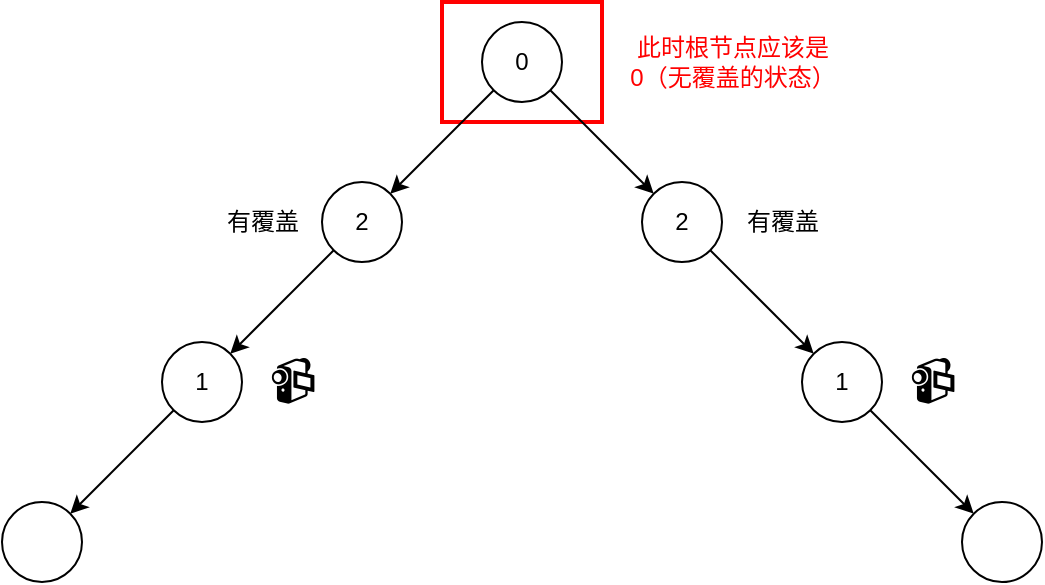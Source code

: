 <mxfile version="24.7.17">
  <diagram name="第 1 页" id="dGZ7_0ZqSFJEBM9JaN7V">
    <mxGraphModel dx="954" dy="727" grid="1" gridSize="10" guides="1" tooltips="1" connect="1" arrows="1" fold="1" page="1" pageScale="1" pageWidth="827" pageHeight="1169" math="0" shadow="0">
      <root>
        <mxCell id="0" />
        <mxCell id="1" parent="0" />
        <mxCell id="fj96Dywyb39PIthuMJW8-1" value="" style="rounded=0;whiteSpace=wrap;html=1;strokeColor=#FF0000;strokeWidth=2;" vertex="1" parent="1">
          <mxGeometry x="260" y="110" width="80" height="60" as="geometry" />
        </mxCell>
        <mxCell id="fj96Dywyb39PIthuMJW8-4" value="" style="ellipse;whiteSpace=wrap;html=1;aspect=fixed;" vertex="1" parent="1">
          <mxGeometry x="520" y="360" width="40" height="40" as="geometry" />
        </mxCell>
        <mxCell id="fj96Dywyb39PIthuMJW8-5" value="1" style="ellipse;whiteSpace=wrap;html=1;aspect=fixed;" vertex="1" parent="1">
          <mxGeometry x="440" y="280" width="40" height="40" as="geometry" />
        </mxCell>
        <mxCell id="fj96Dywyb39PIthuMJW8-6" value="" style="ellipse;whiteSpace=wrap;html=1;aspect=fixed;" vertex="1" parent="1">
          <mxGeometry x="40" y="360" width="40" height="40" as="geometry" />
        </mxCell>
        <mxCell id="fj96Dywyb39PIthuMJW8-7" value="1" style="ellipse;whiteSpace=wrap;html=1;aspect=fixed;" vertex="1" parent="1">
          <mxGeometry x="120" y="280" width="40" height="40" as="geometry" />
        </mxCell>
        <mxCell id="fj96Dywyb39PIthuMJW8-8" value="2" style="ellipse;whiteSpace=wrap;html=1;aspect=fixed;" vertex="1" parent="1">
          <mxGeometry x="360" y="200" width="40" height="40" as="geometry" />
        </mxCell>
        <mxCell id="fj96Dywyb39PIthuMJW8-9" value="2" style="ellipse;whiteSpace=wrap;html=1;aspect=fixed;" vertex="1" parent="1">
          <mxGeometry x="200" y="200" width="40" height="40" as="geometry" />
        </mxCell>
        <mxCell id="fj96Dywyb39PIthuMJW8-10" value="0" style="ellipse;whiteSpace=wrap;html=1;aspect=fixed;" vertex="1" parent="1">
          <mxGeometry x="280" y="120" width="40" height="40" as="geometry" />
        </mxCell>
        <mxCell id="fj96Dywyb39PIthuMJW8-13" value="" style="endArrow=classic;html=1;rounded=0;entryX=1;entryY=0;entryDx=0;entryDy=0;exitX=0;exitY=1;exitDx=0;exitDy=0;" edge="1" parent="1" source="fj96Dywyb39PIthuMJW8-10" target="fj96Dywyb39PIthuMJW8-9">
          <mxGeometry width="50" height="50" relative="1" as="geometry">
            <mxPoint x="404" y="84" as="sourcePoint" />
            <mxPoint x="456" y="136" as="targetPoint" />
          </mxGeometry>
        </mxCell>
        <mxCell id="fj96Dywyb39PIthuMJW8-14" value="" style="endArrow=classic;html=1;rounded=0;entryX=0;entryY=0;entryDx=0;entryDy=0;exitX=1;exitY=1;exitDx=0;exitDy=0;" edge="1" parent="1" source="fj96Dywyb39PIthuMJW8-10" target="fj96Dywyb39PIthuMJW8-8">
          <mxGeometry width="50" height="50" relative="1" as="geometry">
            <mxPoint x="310" y="170" as="sourcePoint" />
            <mxPoint x="270" y="210" as="targetPoint" />
          </mxGeometry>
        </mxCell>
        <mxCell id="fj96Dywyb39PIthuMJW8-15" value="" style="endArrow=classic;html=1;rounded=0;entryX=1;entryY=0;entryDx=0;entryDy=0;exitX=0;exitY=1;exitDx=0;exitDy=0;" edge="1" parent="1" source="fj96Dywyb39PIthuMJW8-9" target="fj96Dywyb39PIthuMJW8-7">
          <mxGeometry width="50" height="50" relative="1" as="geometry">
            <mxPoint x="310" y="170" as="sourcePoint" />
            <mxPoint x="270" y="210" as="targetPoint" />
          </mxGeometry>
        </mxCell>
        <mxCell id="fj96Dywyb39PIthuMJW8-16" value="" style="endArrow=classic;html=1;rounded=0;exitX=0;exitY=1;exitDx=0;exitDy=0;entryX=1;entryY=0;entryDx=0;entryDy=0;" edge="1" parent="1" source="fj96Dywyb39PIthuMJW8-7" target="fj96Dywyb39PIthuMJW8-6">
          <mxGeometry width="50" height="50" relative="1" as="geometry">
            <mxPoint x="270" y="250" as="sourcePoint" />
            <mxPoint x="230" y="290" as="targetPoint" />
          </mxGeometry>
        </mxCell>
        <mxCell id="fj96Dywyb39PIthuMJW8-17" value="" style="endArrow=classic;html=1;rounded=0;entryX=0;entryY=0;entryDx=0;entryDy=0;exitX=1;exitY=1;exitDx=0;exitDy=0;" edge="1" parent="1" source="fj96Dywyb39PIthuMJW8-8" target="fj96Dywyb39PIthuMJW8-5">
          <mxGeometry width="50" height="50" relative="1" as="geometry">
            <mxPoint x="310" y="170" as="sourcePoint" />
            <mxPoint x="350" y="210" as="targetPoint" />
          </mxGeometry>
        </mxCell>
        <mxCell id="fj96Dywyb39PIthuMJW8-18" value="" style="endArrow=classic;html=1;rounded=0;exitX=1;exitY=1;exitDx=0;exitDy=0;" edge="1" parent="1" source="fj96Dywyb39PIthuMJW8-5" target="fj96Dywyb39PIthuMJW8-4">
          <mxGeometry width="50" height="50" relative="1" as="geometry">
            <mxPoint x="350" y="250" as="sourcePoint" />
            <mxPoint x="390" y="290" as="targetPoint" />
          </mxGeometry>
        </mxCell>
        <mxCell id="fj96Dywyb39PIthuMJW8-19" value="&lt;font color=&quot;#ff0000&quot;&gt;此时根节点应该是&lt;/font&gt;&lt;div&gt;&lt;span style=&quot;background-color: initial;&quot;&gt;&lt;font color=&quot;#ff0000&quot;&gt;0（无覆盖的状态）&lt;/font&gt;&lt;/span&gt;&lt;/div&gt;" style="text;html=1;align=center;verticalAlign=middle;resizable=0;points=[];autosize=1;strokeColor=none;fillColor=none;" vertex="1" parent="1">
          <mxGeometry x="340" y="120" width="130" height="40" as="geometry" />
        </mxCell>
        <mxCell id="fj96Dywyb39PIthuMJW8-20" value="有覆盖" style="text;html=1;align=center;verticalAlign=middle;resizable=0;points=[];autosize=1;strokeColor=none;fillColor=none;" vertex="1" parent="1">
          <mxGeometry x="140" y="205" width="60" height="30" as="geometry" />
        </mxCell>
        <mxCell id="fj96Dywyb39PIthuMJW8-21" value="有覆盖" style="text;html=1;align=center;verticalAlign=middle;resizable=0;points=[];autosize=1;strokeColor=none;fillColor=none;" vertex="1" parent="1">
          <mxGeometry x="400" y="205" width="60" height="30" as="geometry" />
        </mxCell>
        <mxCell id="fj96Dywyb39PIthuMJW8-22" value="📹" style="text;html=1;align=center;verticalAlign=middle;resizable=0;points=[];autosize=1;strokeColor=none;fillColor=none;fontSize=24;" vertex="1" parent="1">
          <mxGeometry x="160" y="280" width="50" height="40" as="geometry" />
        </mxCell>
        <mxCell id="fj96Dywyb39PIthuMJW8-23" value="📹" style="text;html=1;align=center;verticalAlign=middle;resizable=0;points=[];autosize=1;strokeColor=none;fillColor=none;fontSize=24;" vertex="1" parent="1">
          <mxGeometry x="480" y="280" width="50" height="40" as="geometry" />
        </mxCell>
      </root>
    </mxGraphModel>
  </diagram>
</mxfile>
